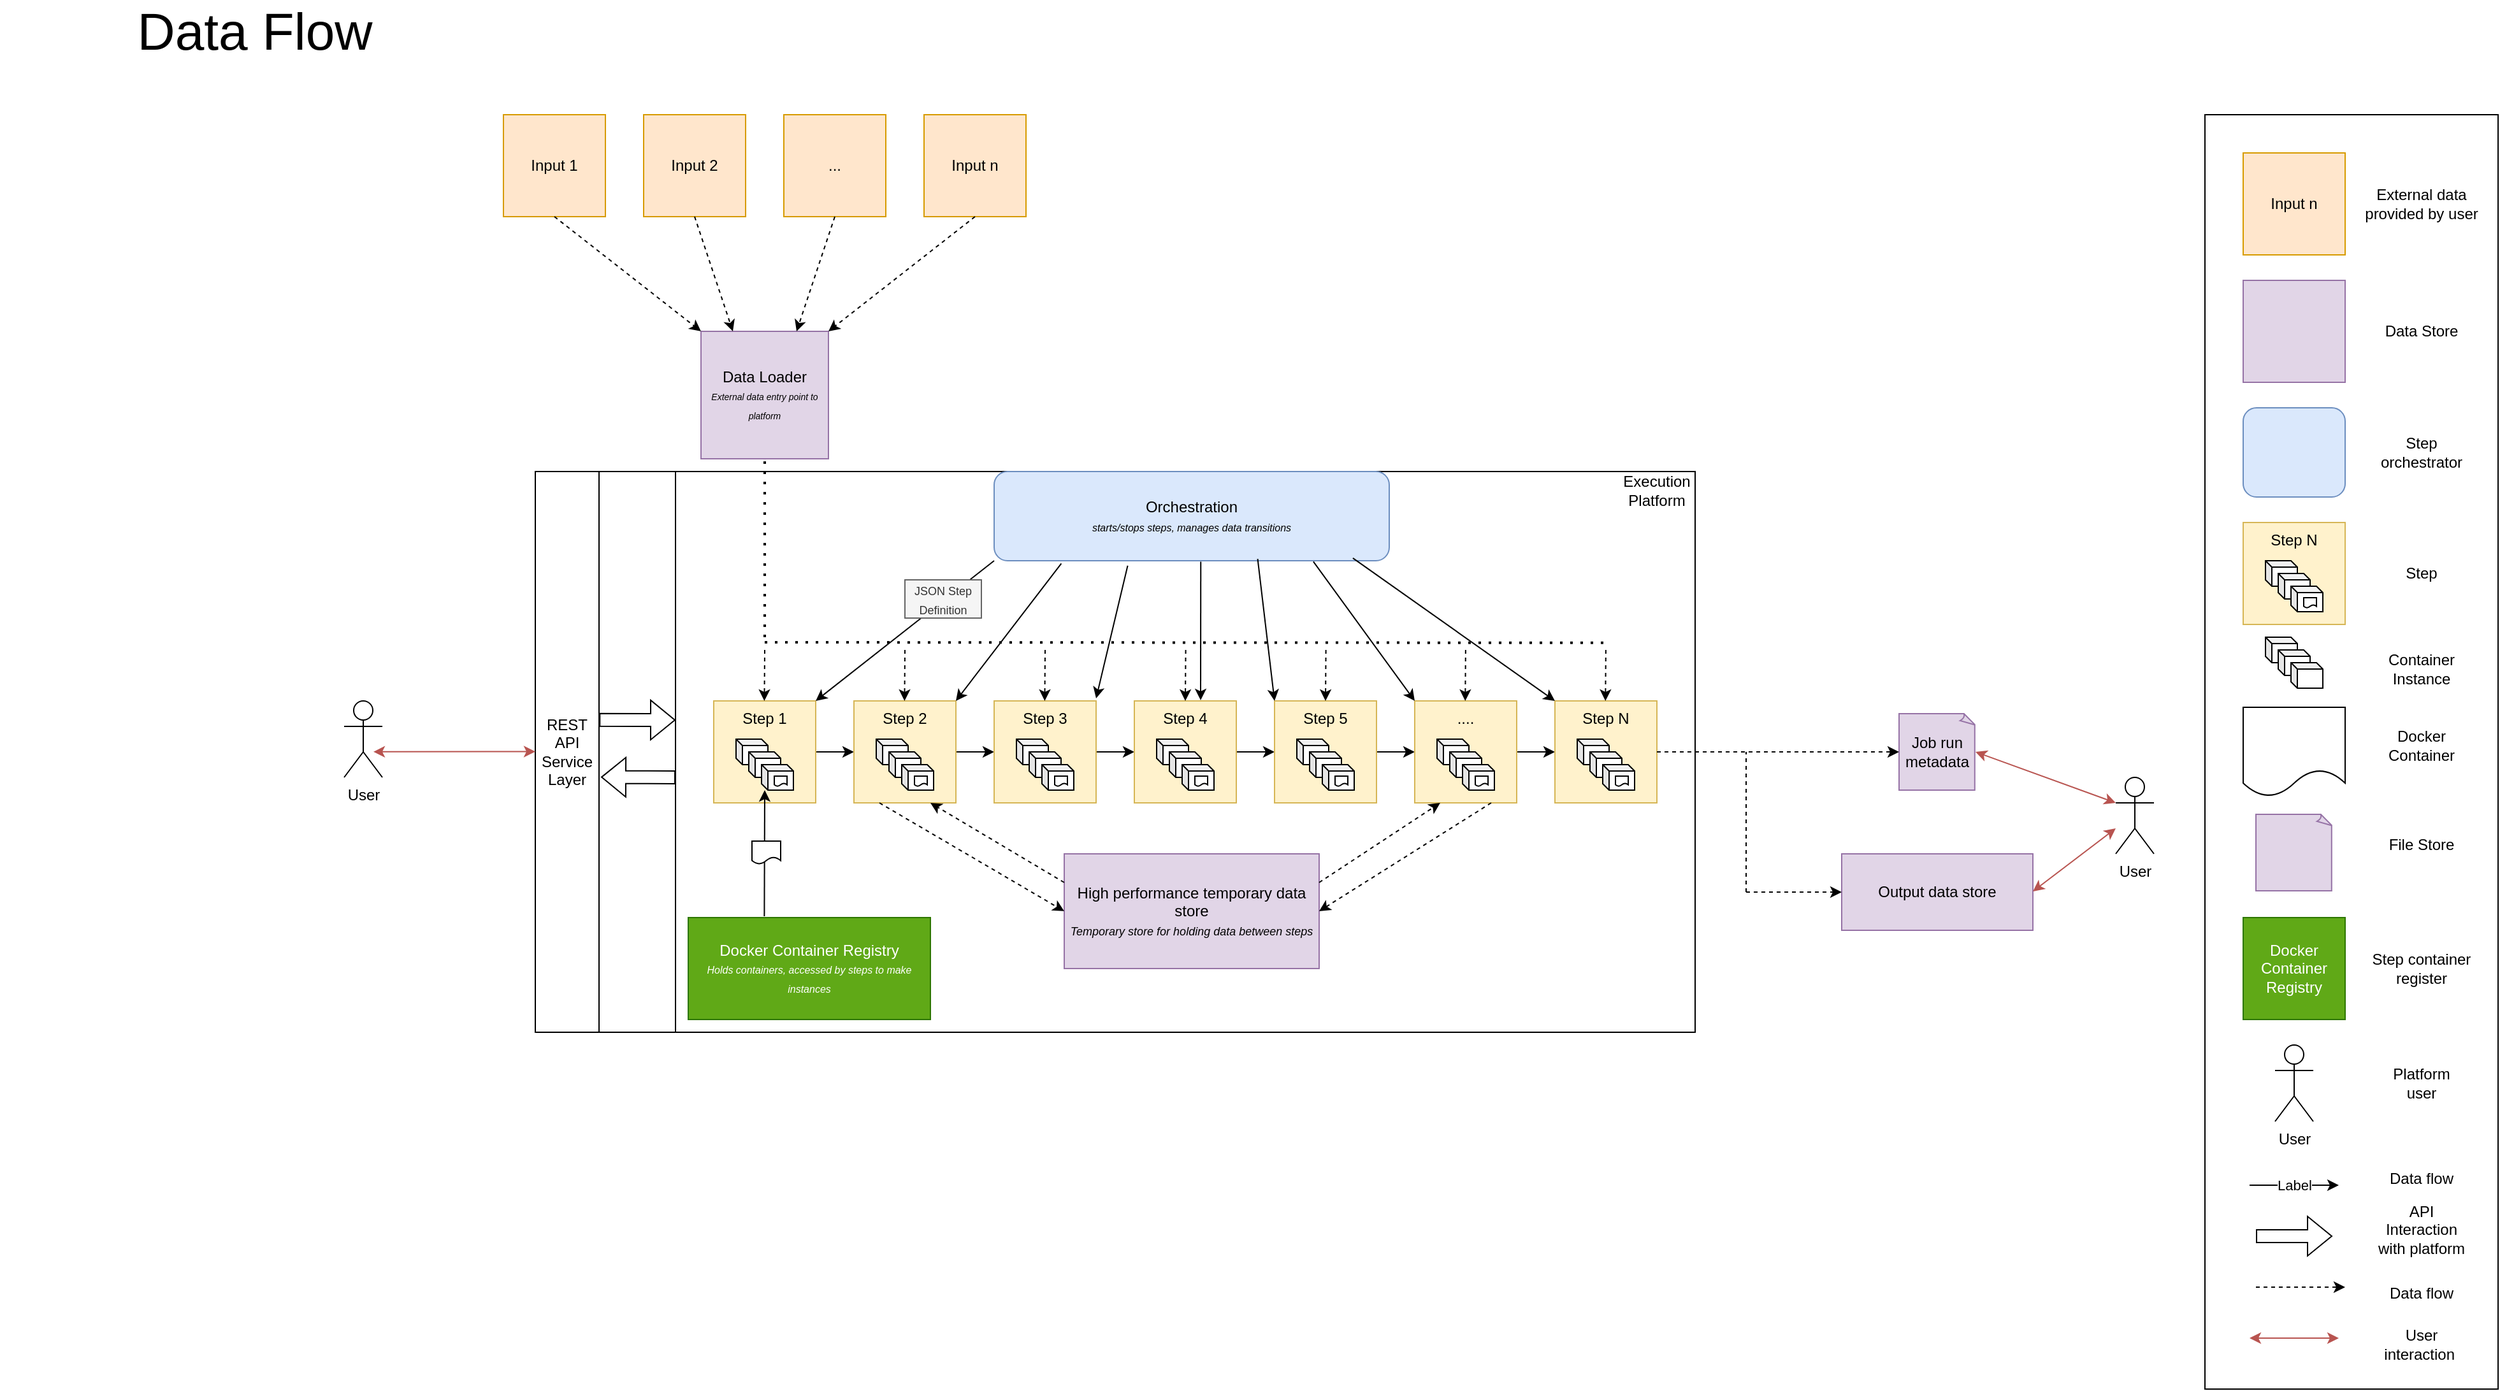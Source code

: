 <mxfile version="22.1.5" type="device">
  <diagram id="bZ2RmSLTERzLJGJ27tXK" name="Page-1">
    <mxGraphModel dx="3425" dy="1975" grid="1" gridSize="10" guides="1" tooltips="1" connect="1" arrows="1" fold="1" page="0" pageScale="1" pageWidth="827" pageHeight="1169" math="0" shadow="0">
      <root>
        <mxCell id="0" />
        <mxCell id="1" parent="0" />
        <mxCell id="n_YmGmnaLWWBgMjcNJzN-2" value="" style="rounded=0;whiteSpace=wrap;html=1;movable=0;resizable=0;rotatable=0;deletable=0;editable=0;locked=1;connectable=0;" vertex="1" parent="1">
          <mxGeometry x="-40" width="800" height="440" as="geometry" />
        </mxCell>
        <mxCell id="n_YmGmnaLWWBgMjcNJzN-3" value="High performance temporary data store&lt;br&gt;&lt;i&gt;&lt;font style=&quot;font-size: 9px;&quot;&gt;Temporary store for holding data between steps&lt;/font&gt;&lt;/i&gt;" style="rounded=0;whiteSpace=wrap;html=1;fillColor=#e1d5e7;strokeColor=#9673a6;" vertex="1" parent="1">
          <mxGeometry x="265" y="300" width="200" height="90" as="geometry" />
        </mxCell>
        <mxCell id="n_YmGmnaLWWBgMjcNJzN-11" value="" style="edgeStyle=orthogonalEdgeStyle;rounded=0;orthogonalLoop=1;jettySize=auto;html=1;" edge="1" parent="1" source="n_YmGmnaLWWBgMjcNJzN-4" target="n_YmGmnaLWWBgMjcNJzN-5">
          <mxGeometry relative="1" as="geometry" />
        </mxCell>
        <mxCell id="n_YmGmnaLWWBgMjcNJzN-4" value="Step 1" style="whiteSpace=wrap;html=1;aspect=fixed;fillColor=#fff2cc;strokeColor=#d6b656;verticalAlign=top;" vertex="1" parent="1">
          <mxGeometry x="-10" y="180" width="80" height="80" as="geometry" />
        </mxCell>
        <mxCell id="n_YmGmnaLWWBgMjcNJzN-12" value="" style="edgeStyle=orthogonalEdgeStyle;rounded=0;orthogonalLoop=1;jettySize=auto;html=1;" edge="1" parent="1" source="n_YmGmnaLWWBgMjcNJzN-5" target="n_YmGmnaLWWBgMjcNJzN-6">
          <mxGeometry relative="1" as="geometry" />
        </mxCell>
        <mxCell id="n_YmGmnaLWWBgMjcNJzN-5" value="Step 2" style="whiteSpace=wrap;html=1;aspect=fixed;fillColor=#fff2cc;strokeColor=#d6b656;verticalAlign=top;" vertex="1" parent="1">
          <mxGeometry x="100" y="180" width="80" height="80" as="geometry" />
        </mxCell>
        <mxCell id="n_YmGmnaLWWBgMjcNJzN-14" value="" style="edgeStyle=orthogonalEdgeStyle;rounded=0;orthogonalLoop=1;jettySize=auto;html=1;" edge="1" parent="1" source="n_YmGmnaLWWBgMjcNJzN-6" target="n_YmGmnaLWWBgMjcNJzN-7">
          <mxGeometry relative="1" as="geometry" />
        </mxCell>
        <mxCell id="n_YmGmnaLWWBgMjcNJzN-6" value="Step 3" style="whiteSpace=wrap;html=1;aspect=fixed;fillColor=#fff2cc;strokeColor=#d6b656;verticalAlign=top;" vertex="1" parent="1">
          <mxGeometry x="210" y="180" width="80" height="80" as="geometry" />
        </mxCell>
        <mxCell id="n_YmGmnaLWWBgMjcNJzN-15" value="" style="edgeStyle=orthogonalEdgeStyle;rounded=0;orthogonalLoop=1;jettySize=auto;html=1;" edge="1" parent="1" source="n_YmGmnaLWWBgMjcNJzN-7" target="n_YmGmnaLWWBgMjcNJzN-8">
          <mxGeometry relative="1" as="geometry" />
        </mxCell>
        <mxCell id="n_YmGmnaLWWBgMjcNJzN-7" value="Step 4" style="whiteSpace=wrap;html=1;aspect=fixed;fillColor=#fff2cc;strokeColor=#d6b656;verticalAlign=top;" vertex="1" parent="1">
          <mxGeometry x="320" y="180" width="80" height="80" as="geometry" />
        </mxCell>
        <mxCell id="n_YmGmnaLWWBgMjcNJzN-16" value="" style="edgeStyle=orthogonalEdgeStyle;rounded=0;orthogonalLoop=1;jettySize=auto;html=1;" edge="1" parent="1" source="n_YmGmnaLWWBgMjcNJzN-8" target="n_YmGmnaLWWBgMjcNJzN-9">
          <mxGeometry relative="1" as="geometry" />
        </mxCell>
        <mxCell id="n_YmGmnaLWWBgMjcNJzN-8" value="Step 5" style="whiteSpace=wrap;html=1;aspect=fixed;fillColor=#fff2cc;strokeColor=#d6b656;verticalAlign=top;" vertex="1" parent="1">
          <mxGeometry x="430" y="180" width="80" height="80" as="geometry" />
        </mxCell>
        <mxCell id="n_YmGmnaLWWBgMjcNJzN-17" value="" style="edgeStyle=orthogonalEdgeStyle;rounded=0;orthogonalLoop=1;jettySize=auto;html=1;" edge="1" parent="1" source="n_YmGmnaLWWBgMjcNJzN-9" target="n_YmGmnaLWWBgMjcNJzN-10">
          <mxGeometry relative="1" as="geometry" />
        </mxCell>
        <mxCell id="n_YmGmnaLWWBgMjcNJzN-9" value="...." style="whiteSpace=wrap;html=1;aspect=fixed;fillColor=#fff2cc;strokeColor=#d6b656;verticalAlign=top;" vertex="1" parent="1">
          <mxGeometry x="540" y="180" width="80" height="80" as="geometry" />
        </mxCell>
        <mxCell id="n_YmGmnaLWWBgMjcNJzN-10" value="Step N" style="whiteSpace=wrap;html=1;aspect=fixed;fillColor=#fff2cc;strokeColor=#d6b656;verticalAlign=top;" vertex="1" parent="1">
          <mxGeometry x="650" y="180" width="80" height="80" as="geometry" />
        </mxCell>
        <mxCell id="n_YmGmnaLWWBgMjcNJzN-18" value="Orchestration&lt;br&gt;&lt;i&gt;&lt;font style=&quot;font-size: 8px;&quot;&gt;starts/stops steps, manages data transitions&lt;/font&gt;&lt;/i&gt;" style="rounded=1;whiteSpace=wrap;html=1;fillColor=#dae8fc;strokeColor=#6c8ebf;" vertex="1" parent="1">
          <mxGeometry x="210" width="310" height="70" as="geometry" />
        </mxCell>
        <mxCell id="n_YmGmnaLWWBgMjcNJzN-19" value="" style="endArrow=classic;html=1;rounded=0;exitX=0.25;exitY=1;exitDx=0;exitDy=0;dashed=1;entryX=0;entryY=0.5;entryDx=0;entryDy=0;" edge="1" parent="1" source="n_YmGmnaLWWBgMjcNJzN-5" target="n_YmGmnaLWWBgMjcNJzN-3">
          <mxGeometry width="50" height="50" relative="1" as="geometry">
            <mxPoint x="120" y="560" as="sourcePoint" />
            <mxPoint x="260" y="360" as="targetPoint" />
          </mxGeometry>
        </mxCell>
        <mxCell id="n_YmGmnaLWWBgMjcNJzN-20" value="" style="endArrow=classic;html=1;rounded=0;entryX=0.75;entryY=1;entryDx=0;entryDy=0;dashed=1;exitX=0;exitY=0.25;exitDx=0;exitDy=0;" edge="1" parent="1" source="n_YmGmnaLWWBgMjcNJzN-3" target="n_YmGmnaLWWBgMjcNJzN-5">
          <mxGeometry width="50" height="50" relative="1" as="geometry">
            <mxPoint x="260" y="340" as="sourcePoint" />
            <mxPoint x="268" y="572" as="targetPoint" />
          </mxGeometry>
        </mxCell>
        <mxCell id="n_YmGmnaLWWBgMjcNJzN-21" value="Data Loader&lt;br&gt;&lt;i&gt;&lt;font style=&quot;font-size: 7px;&quot;&gt;External data entry point to platform&lt;/font&gt;&lt;/i&gt;" style="whiteSpace=wrap;html=1;aspect=fixed;fillColor=#e1d5e7;strokeColor=#9673a6;" vertex="1" parent="1">
          <mxGeometry x="-20" y="-110" width="100" height="100" as="geometry" />
        </mxCell>
        <mxCell id="n_YmGmnaLWWBgMjcNJzN-24" value="Input 1" style="whiteSpace=wrap;html=1;aspect=fixed;fillColor=#ffe6cc;strokeColor=#d79b00;" vertex="1" parent="1">
          <mxGeometry x="-175" y="-280" width="80" height="80" as="geometry" />
        </mxCell>
        <mxCell id="n_YmGmnaLWWBgMjcNJzN-25" value="Input 2" style="whiteSpace=wrap;html=1;aspect=fixed;fillColor=#ffe6cc;strokeColor=#d79b00;" vertex="1" parent="1">
          <mxGeometry x="-65" y="-280" width="80" height="80" as="geometry" />
        </mxCell>
        <mxCell id="n_YmGmnaLWWBgMjcNJzN-26" value="..." style="whiteSpace=wrap;html=1;aspect=fixed;fillColor=#ffe6cc;strokeColor=#d79b00;" vertex="1" parent="1">
          <mxGeometry x="45" y="-280" width="80" height="80" as="geometry" />
        </mxCell>
        <mxCell id="n_YmGmnaLWWBgMjcNJzN-27" value="Input n" style="whiteSpace=wrap;html=1;aspect=fixed;fillColor=#ffe6cc;strokeColor=#d79b00;" vertex="1" parent="1">
          <mxGeometry x="155" y="-280" width="80" height="80" as="geometry" />
        </mxCell>
        <mxCell id="n_YmGmnaLWWBgMjcNJzN-28" value="" style="endArrow=classic;html=1;rounded=0;exitX=0.5;exitY=1;exitDx=0;exitDy=0;entryX=0;entryY=0;entryDx=0;entryDy=0;dashed=1;" edge="1" parent="1" source="n_YmGmnaLWWBgMjcNJzN-24" target="n_YmGmnaLWWBgMjcNJzN-21">
          <mxGeometry width="50" height="50" relative="1" as="geometry">
            <mxPoint x="-10" y="110" as="sourcePoint" />
            <mxPoint x="40" y="60" as="targetPoint" />
          </mxGeometry>
        </mxCell>
        <mxCell id="n_YmGmnaLWWBgMjcNJzN-29" value="" style="endArrow=classic;html=1;rounded=0;exitX=0.5;exitY=1;exitDx=0;exitDy=0;entryX=0.25;entryY=0;entryDx=0;entryDy=0;dashed=1;" edge="1" parent="1" source="n_YmGmnaLWWBgMjcNJzN-25" target="n_YmGmnaLWWBgMjcNJzN-21">
          <mxGeometry width="50" height="50" relative="1" as="geometry">
            <mxPoint x="-20" y="-20" as="sourcePoint" />
            <mxPoint x="-30" y="-80" as="targetPoint" />
          </mxGeometry>
        </mxCell>
        <mxCell id="n_YmGmnaLWWBgMjcNJzN-30" value="" style="endArrow=classic;html=1;rounded=0;exitX=0.5;exitY=1;exitDx=0;exitDy=0;dashed=1;entryX=0.75;entryY=0;entryDx=0;entryDy=0;" edge="1" parent="1" source="n_YmGmnaLWWBgMjcNJzN-26" target="n_YmGmnaLWWBgMjcNJzN-21">
          <mxGeometry width="50" height="50" relative="1" as="geometry">
            <mxPoint x="-70" y="35" as="sourcePoint" />
            <mxPoint x="90" y="-120" as="targetPoint" />
          </mxGeometry>
        </mxCell>
        <mxCell id="n_YmGmnaLWWBgMjcNJzN-31" value="" style="endArrow=classic;html=1;rounded=0;exitX=0.5;exitY=1;exitDx=0;exitDy=0;dashed=1;entryX=1;entryY=0;entryDx=0;entryDy=0;" edge="1" parent="1" source="n_YmGmnaLWWBgMjcNJzN-27" target="n_YmGmnaLWWBgMjcNJzN-21">
          <mxGeometry width="50" height="50" relative="1" as="geometry">
            <mxPoint x="-70" y="80" as="sourcePoint" />
            <mxPoint x="140" y="-100" as="targetPoint" />
          </mxGeometry>
        </mxCell>
        <mxCell id="n_YmGmnaLWWBgMjcNJzN-33" value="" style="endArrow=none;dashed=1;html=1;dashPattern=1 3;strokeWidth=2;rounded=0;entryX=0.913;entryY=0.375;entryDx=0;entryDy=0;entryPerimeter=0;" edge="1" parent="1">
          <mxGeometry width="50" height="50" relative="1" as="geometry">
            <mxPoint x="30" y="134" as="sourcePoint" />
            <mxPoint x="690.4" y="134.41" as="targetPoint" />
          </mxGeometry>
        </mxCell>
        <mxCell id="n_YmGmnaLWWBgMjcNJzN-34" value="" style="endArrow=classic;html=1;rounded=0;dashed=1;" edge="1" parent="1">
          <mxGeometry width="50" height="50" relative="1" as="geometry">
            <mxPoint x="30" y="140" as="sourcePoint" />
            <mxPoint x="29.7" y="180" as="targetPoint" />
          </mxGeometry>
        </mxCell>
        <mxCell id="n_YmGmnaLWWBgMjcNJzN-38" value="" style="endArrow=classic;html=1;rounded=0;dashed=1;" edge="1" parent="1">
          <mxGeometry width="50" height="50" relative="1" as="geometry">
            <mxPoint x="140" y="140" as="sourcePoint" />
            <mxPoint x="139.7" y="180" as="targetPoint" />
          </mxGeometry>
        </mxCell>
        <mxCell id="n_YmGmnaLWWBgMjcNJzN-39" value="" style="endArrow=classic;html=1;rounded=0;dashed=1;" edge="1" parent="1">
          <mxGeometry width="50" height="50" relative="1" as="geometry">
            <mxPoint x="250" y="140" as="sourcePoint" />
            <mxPoint x="249.7" y="180" as="targetPoint" />
          </mxGeometry>
        </mxCell>
        <mxCell id="n_YmGmnaLWWBgMjcNJzN-46" value="" style="endArrow=classic;html=1;rounded=0;dashed=1;" edge="1" parent="1">
          <mxGeometry width="50" height="50" relative="1" as="geometry">
            <mxPoint x="360.3" y="140" as="sourcePoint" />
            <mxPoint x="360" y="180" as="targetPoint" />
          </mxGeometry>
        </mxCell>
        <mxCell id="n_YmGmnaLWWBgMjcNJzN-47" value="" style="endArrow=classic;html=1;rounded=0;dashed=1;" edge="1" parent="1">
          <mxGeometry width="50" height="50" relative="1" as="geometry">
            <mxPoint x="470.3" y="140" as="sourcePoint" />
            <mxPoint x="470" y="180" as="targetPoint" />
          </mxGeometry>
        </mxCell>
        <mxCell id="n_YmGmnaLWWBgMjcNJzN-48" value="" style="endArrow=classic;html=1;rounded=0;dashed=1;" edge="1" parent="1">
          <mxGeometry width="50" height="50" relative="1" as="geometry">
            <mxPoint x="689.93" y="140" as="sourcePoint" />
            <mxPoint x="689.63" y="180" as="targetPoint" />
          </mxGeometry>
        </mxCell>
        <mxCell id="n_YmGmnaLWWBgMjcNJzN-49" value="" style="endArrow=classic;html=1;rounded=0;dashed=1;" edge="1" parent="1">
          <mxGeometry width="50" height="50" relative="1" as="geometry">
            <mxPoint x="579.93" y="140" as="sourcePoint" />
            <mxPoint x="579.63" y="180" as="targetPoint" />
          </mxGeometry>
        </mxCell>
        <mxCell id="n_YmGmnaLWWBgMjcNJzN-54" value="Job run metadata" style="whiteSpace=wrap;html=1;shape=mxgraph.basic.document;fillColor=#e1d5e7;strokeColor=#9673a6;" vertex="1" parent="1">
          <mxGeometry x="920" y="190" width="60" height="60" as="geometry" />
        </mxCell>
        <mxCell id="n_YmGmnaLWWBgMjcNJzN-55" value="Output data store" style="rounded=0;whiteSpace=wrap;html=1;fillColor=#e1d5e7;strokeColor=#9673a6;" vertex="1" parent="1">
          <mxGeometry x="875" y="300" width="150" height="60" as="geometry" />
        </mxCell>
        <mxCell id="n_YmGmnaLWWBgMjcNJzN-57" value="" style="endArrow=classic;html=1;rounded=0;exitX=1;exitY=0.5;exitDx=0;exitDy=0;entryX=0;entryY=0.5;entryDx=0;entryDy=0;entryPerimeter=0;dashed=1;" edge="1" parent="1" source="n_YmGmnaLWWBgMjcNJzN-10" target="n_YmGmnaLWWBgMjcNJzN-54">
          <mxGeometry width="50" height="50" relative="1" as="geometry">
            <mxPoint x="820" y="170" as="sourcePoint" />
            <mxPoint x="830" y="220" as="targetPoint" />
          </mxGeometry>
        </mxCell>
        <mxCell id="n_YmGmnaLWWBgMjcNJzN-59" value="" style="endArrow=classic;html=1;rounded=0;entryX=0;entryY=0.5;entryDx=0;entryDy=0;dashed=1;" edge="1" parent="1" target="n_YmGmnaLWWBgMjcNJzN-55">
          <mxGeometry width="50" height="50" relative="1" as="geometry">
            <mxPoint x="800" y="330" as="sourcePoint" />
            <mxPoint x="850" y="290" as="targetPoint" />
          </mxGeometry>
        </mxCell>
        <mxCell id="n_YmGmnaLWWBgMjcNJzN-60" value="" style="endArrow=none;html=1;rounded=0;dashed=1;" edge="1" parent="1">
          <mxGeometry width="50" height="50" relative="1" as="geometry">
            <mxPoint x="800" y="330" as="sourcePoint" />
            <mxPoint x="800" y="220" as="targetPoint" />
          </mxGeometry>
        </mxCell>
        <mxCell id="n_YmGmnaLWWBgMjcNJzN-61" value="" style="endArrow=classic;html=1;rounded=0;exitX=0;exitY=1;exitDx=0;exitDy=0;entryX=1;entryY=0;entryDx=0;entryDy=0;" edge="1" parent="1" source="n_YmGmnaLWWBgMjcNJzN-18" target="n_YmGmnaLWWBgMjcNJzN-4">
          <mxGeometry width="50" height="50" relative="1" as="geometry">
            <mxPoint x="290" y="580" as="sourcePoint" />
            <mxPoint x="340" y="530" as="targetPoint" />
          </mxGeometry>
        </mxCell>
        <mxCell id="n_YmGmnaLWWBgMjcNJzN-62" value="" style="endArrow=classic;html=1;rounded=0;exitX=0.17;exitY=1.031;exitDx=0;exitDy=0;entryX=1;entryY=0;entryDx=0;entryDy=0;exitPerimeter=0;" edge="1" parent="1" source="n_YmGmnaLWWBgMjcNJzN-18">
          <mxGeometry width="50" height="50" relative="1" as="geometry">
            <mxPoint x="320" y="70" as="sourcePoint" />
            <mxPoint x="180" y="180" as="targetPoint" />
          </mxGeometry>
        </mxCell>
        <mxCell id="n_YmGmnaLWWBgMjcNJzN-63" value="" style="endArrow=classic;html=1;rounded=0;exitX=0.338;exitY=1.055;exitDx=0;exitDy=0;entryX=1;entryY=0;entryDx=0;entryDy=0;exitPerimeter=0;" edge="1" parent="1" source="n_YmGmnaLWWBgMjcNJzN-18">
          <mxGeometry width="50" height="50" relative="1" as="geometry">
            <mxPoint x="373" y="70" as="sourcePoint" />
            <mxPoint x="290" y="178" as="targetPoint" />
          </mxGeometry>
        </mxCell>
        <mxCell id="n_YmGmnaLWWBgMjcNJzN-64" value="" style="endArrow=classic;html=1;rounded=0;exitX=0.523;exitY=1.01;exitDx=0;exitDy=0;exitPerimeter=0;entryX=0.65;entryY=-0.007;entryDx=0;entryDy=0;entryPerimeter=0;" edge="1" parent="1" source="n_YmGmnaLWWBgMjcNJzN-18" target="n_YmGmnaLWWBgMjcNJzN-7">
          <mxGeometry width="50" height="50" relative="1" as="geometry">
            <mxPoint x="425" y="76" as="sourcePoint" />
            <mxPoint x="400" y="180" as="targetPoint" />
          </mxGeometry>
        </mxCell>
        <mxCell id="n_YmGmnaLWWBgMjcNJzN-65" value="" style="endArrow=classic;html=1;rounded=0;exitX=0.667;exitY=0.979;exitDx=0;exitDy=0;entryX=0;entryY=0;entryDx=0;entryDy=0;exitPerimeter=0;" edge="1" parent="1" source="n_YmGmnaLWWBgMjcNJzN-18" target="n_YmGmnaLWWBgMjcNJzN-8">
          <mxGeometry width="50" height="50" relative="1" as="geometry">
            <mxPoint x="497" y="70" as="sourcePoint" />
            <mxPoint x="510" y="180" as="targetPoint" />
          </mxGeometry>
        </mxCell>
        <mxCell id="n_YmGmnaLWWBgMjcNJzN-66" value="" style="endArrow=classic;html=1;rounded=0;exitX=0.908;exitY=0.971;exitDx=0;exitDy=0;entryX=0;entryY=0;entryDx=0;entryDy=0;exitPerimeter=0;" edge="1" parent="1" source="n_YmGmnaLWWBgMjcNJzN-18" target="n_YmGmnaLWWBgMjcNJzN-10">
          <mxGeometry width="50" height="50" relative="1" as="geometry">
            <mxPoint x="612.64" y="69.65" as="sourcePoint" />
            <mxPoint x="730" y="180" as="targetPoint" />
          </mxGeometry>
        </mxCell>
        <mxCell id="n_YmGmnaLWWBgMjcNJzN-67" value="" style="endArrow=classic;html=1;rounded=0;exitX=0.808;exitY=1.01;exitDx=0;exitDy=0;exitPerimeter=0;entryX=0;entryY=0;entryDx=0;entryDy=0;" edge="1" parent="1" source="n_YmGmnaLWWBgMjcNJzN-18" target="n_YmGmnaLWWBgMjcNJzN-9">
          <mxGeometry width="50" height="50" relative="1" as="geometry">
            <mxPoint x="534" y="69" as="sourcePoint" />
            <mxPoint x="620" y="180" as="targetPoint" />
          </mxGeometry>
        </mxCell>
        <mxCell id="n_YmGmnaLWWBgMjcNJzN-68" value="&lt;font style=&quot;font-size: 9px;&quot;&gt;JSON Step Definition&lt;/font&gt;" style="text;html=1;align=center;verticalAlign=middle;whiteSpace=wrap;rounded=0;fillColor=#f5f5f5;fontColor=#333333;strokeColor=#666666;" vertex="1" parent="1">
          <mxGeometry x="140" y="85" width="60" height="30" as="geometry" />
        </mxCell>
        <mxCell id="n_YmGmnaLWWBgMjcNJzN-71" value="REST&lt;br&gt;API Service Layer" style="rounded=0;whiteSpace=wrap;html=1;" vertex="1" parent="1">
          <mxGeometry x="-150" width="50" height="440" as="geometry" />
        </mxCell>
        <mxCell id="n_YmGmnaLWWBgMjcNJzN-77" value="" style="endArrow=none;dashed=1;html=1;dashPattern=1 3;strokeWidth=2;rounded=0;" edge="1" parent="1">
          <mxGeometry width="50" height="50" relative="1" as="geometry">
            <mxPoint x="30" y="130" as="sourcePoint" />
            <mxPoint x="30" y="-10" as="targetPoint" />
          </mxGeometry>
        </mxCell>
        <mxCell id="n_YmGmnaLWWBgMjcNJzN-78" value="" style="endArrow=none;html=1;rounded=0;entryX=1;entryY=0;entryDx=0;entryDy=0;" edge="1" parent="1" target="n_YmGmnaLWWBgMjcNJzN-71">
          <mxGeometry width="50" height="50" relative="1" as="geometry">
            <mxPoint x="-30" as="sourcePoint" />
            <mxPoint x="-320" y="160" as="targetPoint" />
          </mxGeometry>
        </mxCell>
        <mxCell id="n_YmGmnaLWWBgMjcNJzN-79" value="" style="endArrow=none;html=1;rounded=0;entryX=1;entryY=0;entryDx=0;entryDy=0;" edge="1" parent="1">
          <mxGeometry width="50" height="50" relative="1" as="geometry">
            <mxPoint x="-40" y="440" as="sourcePoint" />
            <mxPoint x="-110" y="440" as="targetPoint" />
          </mxGeometry>
        </mxCell>
        <mxCell id="n_YmGmnaLWWBgMjcNJzN-80" value="" style="shape=flexArrow;endArrow=classic;html=1;rounded=0;exitX=1.003;exitY=0.443;exitDx=0;exitDy=0;exitPerimeter=0;" edge="1" parent="1" source="n_YmGmnaLWWBgMjcNJzN-71">
          <mxGeometry width="50" height="50" relative="1" as="geometry">
            <mxPoint x="-60" y="540" as="sourcePoint" />
            <mxPoint x="-40" y="195" as="targetPoint" />
          </mxGeometry>
        </mxCell>
        <mxCell id="n_YmGmnaLWWBgMjcNJzN-81" value="" style="shape=flexArrow;endArrow=classic;html=1;rounded=0;entryX=1.03;entryY=0.545;entryDx=0;entryDy=0;entryPerimeter=0;" edge="1" parent="1" target="n_YmGmnaLWWBgMjcNJzN-71">
          <mxGeometry width="50" height="50" relative="1" as="geometry">
            <mxPoint x="-40" y="240" as="sourcePoint" />
            <mxPoint x="5" y="520" as="targetPoint" />
          </mxGeometry>
        </mxCell>
        <mxCell id="n_YmGmnaLWWBgMjcNJzN-85" value="User" style="shape=umlActor;verticalLabelPosition=bottom;verticalAlign=top;html=1;outlineConnect=0;" vertex="1" parent="1">
          <mxGeometry x="-300" y="180" width="30" height="60" as="geometry" />
        </mxCell>
        <mxCell id="n_YmGmnaLWWBgMjcNJzN-87" value="" style="endArrow=classic;startArrow=classic;html=1;rounded=0;exitX=-0.06;exitY=0.727;exitDx=0;exitDy=0;exitPerimeter=0;fillColor=#f8cecc;strokeColor=#b85450;" edge="1" parent="1">
          <mxGeometry width="50" height="50" relative="1" as="geometry">
            <mxPoint x="-150" y="219.77" as="sourcePoint" />
            <mxPoint x="-277" y="219.89" as="targetPoint" />
          </mxGeometry>
        </mxCell>
        <mxCell id="n_YmGmnaLWWBgMjcNJzN-90" value="&lt;font style=&quot;font-size: 41px;&quot;&gt;Data Flow&lt;/font&gt;" style="text;html=1;strokeColor=none;fillColor=none;align=center;verticalAlign=middle;whiteSpace=wrap;rounded=0;" vertex="1" parent="1">
          <mxGeometry x="-570" y="-360" width="400" height="30" as="geometry" />
        </mxCell>
        <mxCell id="n_YmGmnaLWWBgMjcNJzN-100" value="Docker Container Registry&lt;br style=&quot;font-size: 11px;&quot;&gt;&lt;font style=&quot;font-size: 8px;&quot;&gt;&lt;i&gt;Holds containers, accessed by steps to make instances&lt;/i&gt;&lt;/font&gt;" style="rounded=0;whiteSpace=wrap;html=1;fillColor=#60a917;fontColor=#ffffff;strokeColor=#2D7600;" vertex="1" parent="1">
          <mxGeometry x="-30" y="350" width="190" height="80" as="geometry" />
        </mxCell>
        <mxCell id="n_YmGmnaLWWBgMjcNJzN-114" value="" style="group" vertex="1" connectable="0" parent="1">
          <mxGeometry x="7.5" y="210" width="45" height="40" as="geometry" />
        </mxCell>
        <mxCell id="n_YmGmnaLWWBgMjcNJzN-115" value="" style="shape=cube;whiteSpace=wrap;html=1;boundedLbl=1;backgroundOutline=1;darkOpacity=0.05;darkOpacity2=0.1;size=5;" vertex="1" parent="n_YmGmnaLWWBgMjcNJzN-114">
          <mxGeometry width="25" height="20" as="geometry" />
        </mxCell>
        <mxCell id="n_YmGmnaLWWBgMjcNJzN-116" value="" style="shape=cube;whiteSpace=wrap;html=1;boundedLbl=1;backgroundOutline=1;darkOpacity=0.05;darkOpacity2=0.1;size=5;" vertex="1" parent="n_YmGmnaLWWBgMjcNJzN-114">
          <mxGeometry x="10" y="10" width="25" height="20" as="geometry" />
        </mxCell>
        <mxCell id="n_YmGmnaLWWBgMjcNJzN-117" value="" style="shape=cube;whiteSpace=wrap;html=1;boundedLbl=1;backgroundOutline=1;darkOpacity=0.05;darkOpacity2=0.1;size=5;" vertex="1" parent="n_YmGmnaLWWBgMjcNJzN-114">
          <mxGeometry x="20" y="20" width="25" height="20" as="geometry" />
        </mxCell>
        <mxCell id="n_YmGmnaLWWBgMjcNJzN-118" value="" style="shape=document;whiteSpace=wrap;html=1;boundedLbl=1;" vertex="1" parent="n_YmGmnaLWWBgMjcNJzN-114">
          <mxGeometry x="30" y="29" width="10" height="8" as="geometry" />
        </mxCell>
        <mxCell id="n_YmGmnaLWWBgMjcNJzN-144" value="" style="group" vertex="1" connectable="0" parent="1">
          <mxGeometry x="117.5" y="210" width="45" height="40" as="geometry" />
        </mxCell>
        <mxCell id="n_YmGmnaLWWBgMjcNJzN-145" value="" style="shape=cube;whiteSpace=wrap;html=1;boundedLbl=1;backgroundOutline=1;darkOpacity=0.05;darkOpacity2=0.1;size=5;" vertex="1" parent="n_YmGmnaLWWBgMjcNJzN-144">
          <mxGeometry width="25" height="20" as="geometry" />
        </mxCell>
        <mxCell id="n_YmGmnaLWWBgMjcNJzN-146" value="" style="shape=cube;whiteSpace=wrap;html=1;boundedLbl=1;backgroundOutline=1;darkOpacity=0.05;darkOpacity2=0.1;size=5;" vertex="1" parent="n_YmGmnaLWWBgMjcNJzN-144">
          <mxGeometry x="10" y="10" width="25" height="20" as="geometry" />
        </mxCell>
        <mxCell id="n_YmGmnaLWWBgMjcNJzN-147" value="" style="shape=cube;whiteSpace=wrap;html=1;boundedLbl=1;backgroundOutline=1;darkOpacity=0.05;darkOpacity2=0.1;size=5;" vertex="1" parent="n_YmGmnaLWWBgMjcNJzN-144">
          <mxGeometry x="20" y="20" width="25" height="20" as="geometry" />
        </mxCell>
        <mxCell id="n_YmGmnaLWWBgMjcNJzN-148" value="" style="shape=document;whiteSpace=wrap;html=1;boundedLbl=1;" vertex="1" parent="n_YmGmnaLWWBgMjcNJzN-144">
          <mxGeometry x="30" y="29" width="10" height="8" as="geometry" />
        </mxCell>
        <mxCell id="n_YmGmnaLWWBgMjcNJzN-159" value="" style="group" vertex="1" connectable="0" parent="1">
          <mxGeometry x="227.5" y="210" width="45" height="40" as="geometry" />
        </mxCell>
        <mxCell id="n_YmGmnaLWWBgMjcNJzN-160" value="" style="shape=cube;whiteSpace=wrap;html=1;boundedLbl=1;backgroundOutline=1;darkOpacity=0.05;darkOpacity2=0.1;size=5;" vertex="1" parent="n_YmGmnaLWWBgMjcNJzN-159">
          <mxGeometry width="25" height="20" as="geometry" />
        </mxCell>
        <mxCell id="n_YmGmnaLWWBgMjcNJzN-161" value="" style="shape=cube;whiteSpace=wrap;html=1;boundedLbl=1;backgroundOutline=1;darkOpacity=0.05;darkOpacity2=0.1;size=5;" vertex="1" parent="n_YmGmnaLWWBgMjcNJzN-159">
          <mxGeometry x="10" y="10" width="25" height="20" as="geometry" />
        </mxCell>
        <mxCell id="n_YmGmnaLWWBgMjcNJzN-162" value="" style="shape=cube;whiteSpace=wrap;html=1;boundedLbl=1;backgroundOutline=1;darkOpacity=0.05;darkOpacity2=0.1;size=5;" vertex="1" parent="n_YmGmnaLWWBgMjcNJzN-159">
          <mxGeometry x="20" y="20" width="25" height="20" as="geometry" />
        </mxCell>
        <mxCell id="n_YmGmnaLWWBgMjcNJzN-163" value="" style="shape=document;whiteSpace=wrap;html=1;boundedLbl=1;" vertex="1" parent="n_YmGmnaLWWBgMjcNJzN-159">
          <mxGeometry x="30" y="29" width="10" height="8" as="geometry" />
        </mxCell>
        <mxCell id="n_YmGmnaLWWBgMjcNJzN-164" value="" style="group" vertex="1" connectable="0" parent="1">
          <mxGeometry x="337.5" y="210" width="45" height="40" as="geometry" />
        </mxCell>
        <mxCell id="n_YmGmnaLWWBgMjcNJzN-165" value="" style="shape=cube;whiteSpace=wrap;html=1;boundedLbl=1;backgroundOutline=1;darkOpacity=0.05;darkOpacity2=0.1;size=5;" vertex="1" parent="n_YmGmnaLWWBgMjcNJzN-164">
          <mxGeometry width="25" height="20" as="geometry" />
        </mxCell>
        <mxCell id="n_YmGmnaLWWBgMjcNJzN-166" value="" style="shape=cube;whiteSpace=wrap;html=1;boundedLbl=1;backgroundOutline=1;darkOpacity=0.05;darkOpacity2=0.1;size=5;" vertex="1" parent="n_YmGmnaLWWBgMjcNJzN-164">
          <mxGeometry x="10" y="10" width="25" height="20" as="geometry" />
        </mxCell>
        <mxCell id="n_YmGmnaLWWBgMjcNJzN-167" value="" style="shape=cube;whiteSpace=wrap;html=1;boundedLbl=1;backgroundOutline=1;darkOpacity=0.05;darkOpacity2=0.1;size=5;" vertex="1" parent="n_YmGmnaLWWBgMjcNJzN-164">
          <mxGeometry x="20" y="20" width="25" height="20" as="geometry" />
        </mxCell>
        <mxCell id="n_YmGmnaLWWBgMjcNJzN-168" value="" style="shape=document;whiteSpace=wrap;html=1;boundedLbl=1;" vertex="1" parent="n_YmGmnaLWWBgMjcNJzN-164">
          <mxGeometry x="30" y="29" width="10" height="8" as="geometry" />
        </mxCell>
        <mxCell id="n_YmGmnaLWWBgMjcNJzN-169" value="" style="group" vertex="1" connectable="0" parent="1">
          <mxGeometry x="447.5" y="210" width="45" height="40" as="geometry" />
        </mxCell>
        <mxCell id="n_YmGmnaLWWBgMjcNJzN-170" value="" style="shape=cube;whiteSpace=wrap;html=1;boundedLbl=1;backgroundOutline=1;darkOpacity=0.05;darkOpacity2=0.1;size=5;" vertex="1" parent="n_YmGmnaLWWBgMjcNJzN-169">
          <mxGeometry width="25" height="20" as="geometry" />
        </mxCell>
        <mxCell id="n_YmGmnaLWWBgMjcNJzN-171" value="" style="shape=cube;whiteSpace=wrap;html=1;boundedLbl=1;backgroundOutline=1;darkOpacity=0.05;darkOpacity2=0.1;size=5;" vertex="1" parent="n_YmGmnaLWWBgMjcNJzN-169">
          <mxGeometry x="10" y="10" width="25" height="20" as="geometry" />
        </mxCell>
        <mxCell id="n_YmGmnaLWWBgMjcNJzN-172" value="" style="shape=cube;whiteSpace=wrap;html=1;boundedLbl=1;backgroundOutline=1;darkOpacity=0.05;darkOpacity2=0.1;size=5;" vertex="1" parent="n_YmGmnaLWWBgMjcNJzN-169">
          <mxGeometry x="20" y="20" width="25" height="20" as="geometry" />
        </mxCell>
        <mxCell id="n_YmGmnaLWWBgMjcNJzN-173" value="" style="shape=document;whiteSpace=wrap;html=1;boundedLbl=1;" vertex="1" parent="n_YmGmnaLWWBgMjcNJzN-169">
          <mxGeometry x="30" y="29" width="10" height="8" as="geometry" />
        </mxCell>
        <mxCell id="n_YmGmnaLWWBgMjcNJzN-179" value="" style="group" vertex="1" connectable="0" parent="1">
          <mxGeometry x="557.5" y="210" width="45" height="40" as="geometry" />
        </mxCell>
        <mxCell id="n_YmGmnaLWWBgMjcNJzN-180" value="" style="shape=cube;whiteSpace=wrap;html=1;boundedLbl=1;backgroundOutline=1;darkOpacity=0.05;darkOpacity2=0.1;size=5;" vertex="1" parent="n_YmGmnaLWWBgMjcNJzN-179">
          <mxGeometry width="25" height="20" as="geometry" />
        </mxCell>
        <mxCell id="n_YmGmnaLWWBgMjcNJzN-181" value="" style="shape=cube;whiteSpace=wrap;html=1;boundedLbl=1;backgroundOutline=1;darkOpacity=0.05;darkOpacity2=0.1;size=5;" vertex="1" parent="n_YmGmnaLWWBgMjcNJzN-179">
          <mxGeometry x="10" y="10" width="25" height="20" as="geometry" />
        </mxCell>
        <mxCell id="n_YmGmnaLWWBgMjcNJzN-182" value="" style="shape=cube;whiteSpace=wrap;html=1;boundedLbl=1;backgroundOutline=1;darkOpacity=0.05;darkOpacity2=0.1;size=5;" vertex="1" parent="n_YmGmnaLWWBgMjcNJzN-179">
          <mxGeometry x="20" y="20" width="25" height="20" as="geometry" />
        </mxCell>
        <mxCell id="n_YmGmnaLWWBgMjcNJzN-183" value="" style="shape=document;whiteSpace=wrap;html=1;boundedLbl=1;" vertex="1" parent="n_YmGmnaLWWBgMjcNJzN-179">
          <mxGeometry x="30" y="29" width="10" height="8" as="geometry" />
        </mxCell>
        <mxCell id="n_YmGmnaLWWBgMjcNJzN-195" value="" style="group" vertex="1" connectable="0" parent="1">
          <mxGeometry x="667.5" y="210" width="45" height="40" as="geometry" />
        </mxCell>
        <mxCell id="n_YmGmnaLWWBgMjcNJzN-196" value="" style="shape=cube;whiteSpace=wrap;html=1;boundedLbl=1;backgroundOutline=1;darkOpacity=0.05;darkOpacity2=0.1;size=5;" vertex="1" parent="n_YmGmnaLWWBgMjcNJzN-195">
          <mxGeometry width="25" height="20" as="geometry" />
        </mxCell>
        <mxCell id="n_YmGmnaLWWBgMjcNJzN-197" value="" style="shape=cube;whiteSpace=wrap;html=1;boundedLbl=1;backgroundOutline=1;darkOpacity=0.05;darkOpacity2=0.1;size=5;" vertex="1" parent="n_YmGmnaLWWBgMjcNJzN-195">
          <mxGeometry x="10" y="10" width="25" height="20" as="geometry" />
        </mxCell>
        <mxCell id="n_YmGmnaLWWBgMjcNJzN-198" value="" style="shape=cube;whiteSpace=wrap;html=1;boundedLbl=1;backgroundOutline=1;darkOpacity=0.05;darkOpacity2=0.1;size=5;" vertex="1" parent="n_YmGmnaLWWBgMjcNJzN-195">
          <mxGeometry x="20" y="20" width="25" height="20" as="geometry" />
        </mxCell>
        <mxCell id="n_YmGmnaLWWBgMjcNJzN-199" value="" style="shape=document;whiteSpace=wrap;html=1;boundedLbl=1;" vertex="1" parent="n_YmGmnaLWWBgMjcNJzN-195">
          <mxGeometry x="30" y="29" width="10" height="8" as="geometry" />
        </mxCell>
        <mxCell id="n_YmGmnaLWWBgMjcNJzN-200" value="" style="endArrow=classic;html=1;rounded=0;exitX=0.305;exitY=-0.012;exitDx=0;exitDy=0;exitPerimeter=0;" edge="1" parent="1">
          <mxGeometry width="50" height="50" relative="1" as="geometry">
            <mxPoint x="29.7" y="349.04" as="sourcePoint" />
            <mxPoint x="30" y="250" as="targetPoint" />
          </mxGeometry>
        </mxCell>
        <mxCell id="n_YmGmnaLWWBgMjcNJzN-104" value="" style="shape=document;whiteSpace=wrap;html=1;boundedLbl=1;" vertex="1" parent="1">
          <mxGeometry x="20" y="290" width="22.5" height="18" as="geometry" />
        </mxCell>
        <mxCell id="n_YmGmnaLWWBgMjcNJzN-203" value="" style="rounded=0;whiteSpace=wrap;html=1;movable=0;resizable=0;rotatable=0;deletable=0;editable=0;locked=1;connectable=0;" vertex="1" parent="1">
          <mxGeometry x="1160" y="-280" width="230" height="1000" as="geometry" />
        </mxCell>
        <mxCell id="n_YmGmnaLWWBgMjcNJzN-204" value="Input n" style="whiteSpace=wrap;html=1;aspect=fixed;fillColor=#ffe6cc;strokeColor=#d79b00;" vertex="1" parent="1">
          <mxGeometry x="1190" y="-250" width="80" height="80" as="geometry" />
        </mxCell>
        <mxCell id="n_YmGmnaLWWBgMjcNJzN-205" value="" style="whiteSpace=wrap;html=1;aspect=fixed;fillColor=#e1d5e7;strokeColor=#9673a6;" vertex="1" parent="1">
          <mxGeometry x="1190" y="-150" width="80" height="80" as="geometry" />
        </mxCell>
        <mxCell id="n_YmGmnaLWWBgMjcNJzN-207" value="" style="rounded=1;whiteSpace=wrap;html=1;fillColor=#dae8fc;strokeColor=#6c8ebf;" vertex="1" parent="1">
          <mxGeometry x="1190" y="-50" width="80" height="70" as="geometry" />
        </mxCell>
        <mxCell id="n_YmGmnaLWWBgMjcNJzN-208" value="Step N" style="whiteSpace=wrap;html=1;aspect=fixed;fillColor=#fff2cc;strokeColor=#d6b656;verticalAlign=top;" vertex="1" parent="1">
          <mxGeometry x="1190" y="40" width="80" height="80" as="geometry" />
        </mxCell>
        <mxCell id="n_YmGmnaLWWBgMjcNJzN-209" value="" style="group" vertex="1" connectable="0" parent="1">
          <mxGeometry x="1207.5" y="70" width="45" height="40" as="geometry" />
        </mxCell>
        <mxCell id="n_YmGmnaLWWBgMjcNJzN-210" value="" style="shape=cube;whiteSpace=wrap;html=1;boundedLbl=1;backgroundOutline=1;darkOpacity=0.05;darkOpacity2=0.1;size=5;" vertex="1" parent="n_YmGmnaLWWBgMjcNJzN-209">
          <mxGeometry width="25" height="20" as="geometry" />
        </mxCell>
        <mxCell id="n_YmGmnaLWWBgMjcNJzN-211" value="" style="shape=cube;whiteSpace=wrap;html=1;boundedLbl=1;backgroundOutline=1;darkOpacity=0.05;darkOpacity2=0.1;size=5;" vertex="1" parent="n_YmGmnaLWWBgMjcNJzN-209">
          <mxGeometry x="10" y="10" width="25" height="20" as="geometry" />
        </mxCell>
        <mxCell id="n_YmGmnaLWWBgMjcNJzN-212" value="" style="shape=cube;whiteSpace=wrap;html=1;boundedLbl=1;backgroundOutline=1;darkOpacity=0.05;darkOpacity2=0.1;size=5;" vertex="1" parent="n_YmGmnaLWWBgMjcNJzN-209">
          <mxGeometry x="20" y="20" width="25" height="20" as="geometry" />
        </mxCell>
        <mxCell id="n_YmGmnaLWWBgMjcNJzN-213" value="" style="shape=document;whiteSpace=wrap;html=1;boundedLbl=1;" vertex="1" parent="n_YmGmnaLWWBgMjcNJzN-209">
          <mxGeometry x="30" y="29" width="10" height="8" as="geometry" />
        </mxCell>
        <mxCell id="n_YmGmnaLWWBgMjcNJzN-221" value="" style="group" vertex="1" connectable="0" parent="1">
          <mxGeometry x="1207.5" y="130" width="45" height="40" as="geometry" />
        </mxCell>
        <mxCell id="n_YmGmnaLWWBgMjcNJzN-222" value="" style="shape=cube;whiteSpace=wrap;html=1;boundedLbl=1;backgroundOutline=1;darkOpacity=0.05;darkOpacity2=0.1;size=5;" vertex="1" parent="n_YmGmnaLWWBgMjcNJzN-221">
          <mxGeometry width="25" height="20" as="geometry" />
        </mxCell>
        <mxCell id="n_YmGmnaLWWBgMjcNJzN-223" value="" style="shape=cube;whiteSpace=wrap;html=1;boundedLbl=1;backgroundOutline=1;darkOpacity=0.05;darkOpacity2=0.1;size=5;" vertex="1" parent="n_YmGmnaLWWBgMjcNJzN-221">
          <mxGeometry x="10" y="10" width="25" height="20" as="geometry" />
        </mxCell>
        <mxCell id="n_YmGmnaLWWBgMjcNJzN-224" value="" style="shape=cube;whiteSpace=wrap;html=1;boundedLbl=1;backgroundOutline=1;darkOpacity=0.05;darkOpacity2=0.1;size=5;" vertex="1" parent="n_YmGmnaLWWBgMjcNJzN-221">
          <mxGeometry x="20" y="20" width="25" height="20" as="geometry" />
        </mxCell>
        <mxCell id="n_YmGmnaLWWBgMjcNJzN-226" value="" style="shape=document;whiteSpace=wrap;html=1;boundedLbl=1;" vertex="1" parent="1">
          <mxGeometry x="1190" y="185" width="80" height="70" as="geometry" />
        </mxCell>
        <mxCell id="n_YmGmnaLWWBgMjcNJzN-227" value="" style="whiteSpace=wrap;html=1;shape=mxgraph.basic.document;fillColor=#e1d5e7;strokeColor=#9673a6;" vertex="1" parent="1">
          <mxGeometry x="1200" y="269" width="60" height="60" as="geometry" />
        </mxCell>
        <mxCell id="n_YmGmnaLWWBgMjcNJzN-229" value="Docker Container Registry" style="rounded=0;whiteSpace=wrap;html=1;fillColor=#60a917;fontColor=#ffffff;strokeColor=#2D7600;" vertex="1" parent="1">
          <mxGeometry x="1190" y="350" width="80" height="80" as="geometry" />
        </mxCell>
        <mxCell id="n_YmGmnaLWWBgMjcNJzN-230" value="User" style="shape=umlActor;verticalLabelPosition=bottom;verticalAlign=top;html=1;outlineConnect=0;" vertex="1" parent="1">
          <mxGeometry x="1215" y="450" width="30" height="60" as="geometry" />
        </mxCell>
        <mxCell id="n_YmGmnaLWWBgMjcNJzN-231" value="User" style="shape=umlActor;verticalLabelPosition=bottom;verticalAlign=top;html=1;outlineConnect=0;" vertex="1" parent="1">
          <mxGeometry x="1090" y="240" width="30" height="60" as="geometry" />
        </mxCell>
        <mxCell id="n_YmGmnaLWWBgMjcNJzN-233" value="" style="endArrow=classic;html=1;rounded=0;" edge="1" parent="1">
          <mxGeometry relative="1" as="geometry">
            <mxPoint x="1195" y="560" as="sourcePoint" />
            <mxPoint x="1265" y="560" as="targetPoint" />
          </mxGeometry>
        </mxCell>
        <mxCell id="n_YmGmnaLWWBgMjcNJzN-234" value="Label" style="edgeLabel;resizable=0;html=1;align=center;verticalAlign=middle;" connectable="0" vertex="1" parent="n_YmGmnaLWWBgMjcNJzN-233">
          <mxGeometry relative="1" as="geometry" />
        </mxCell>
        <mxCell id="n_YmGmnaLWWBgMjcNJzN-235" value="" style="shape=flexArrow;endArrow=classic;html=1;rounded=0;exitX=1.003;exitY=0.443;exitDx=0;exitDy=0;exitPerimeter=0;" edge="1" parent="1">
          <mxGeometry width="50" height="50" relative="1" as="geometry">
            <mxPoint x="1200" y="600" as="sourcePoint" />
            <mxPoint x="1260" y="600" as="targetPoint" />
          </mxGeometry>
        </mxCell>
        <mxCell id="n_YmGmnaLWWBgMjcNJzN-237" value="" style="endArrow=classic;html=1;rounded=0;dashed=1;" edge="1" parent="1">
          <mxGeometry width="50" height="50" relative="1" as="geometry">
            <mxPoint x="1200" y="640" as="sourcePoint" />
            <mxPoint x="1270" y="640" as="targetPoint" />
          </mxGeometry>
        </mxCell>
        <mxCell id="n_YmGmnaLWWBgMjcNJzN-238" value="External data provided by user" style="text;html=1;strokeColor=none;fillColor=none;align=center;verticalAlign=middle;whiteSpace=wrap;rounded=0;" vertex="1" parent="1">
          <mxGeometry x="1280" y="-225" width="100" height="30" as="geometry" />
        </mxCell>
        <mxCell id="n_YmGmnaLWWBgMjcNJzN-239" value="Data Store" style="text;html=1;strokeColor=none;fillColor=none;align=center;verticalAlign=middle;whiteSpace=wrap;rounded=0;" vertex="1" parent="1">
          <mxGeometry x="1300" y="-125" width="60" height="30" as="geometry" />
        </mxCell>
        <mxCell id="n_YmGmnaLWWBgMjcNJzN-240" value="Step orchestrator" style="text;html=1;strokeColor=none;fillColor=none;align=center;verticalAlign=middle;whiteSpace=wrap;rounded=0;" vertex="1" parent="1">
          <mxGeometry x="1285" y="-30" width="90" height="30" as="geometry" />
        </mxCell>
        <mxCell id="n_YmGmnaLWWBgMjcNJzN-241" value="Step" style="text;html=1;strokeColor=none;fillColor=none;align=center;verticalAlign=middle;whiteSpace=wrap;rounded=0;" vertex="1" parent="1">
          <mxGeometry x="1300" y="65" width="60" height="30" as="geometry" />
        </mxCell>
        <mxCell id="n_YmGmnaLWWBgMjcNJzN-242" value="Container Instance" style="text;html=1;strokeColor=none;fillColor=none;align=center;verticalAlign=middle;whiteSpace=wrap;rounded=0;" vertex="1" parent="1">
          <mxGeometry x="1300" y="140" width="60" height="30" as="geometry" />
        </mxCell>
        <mxCell id="n_YmGmnaLWWBgMjcNJzN-243" value="Docker Container" style="text;html=1;strokeColor=none;fillColor=none;align=center;verticalAlign=middle;whiteSpace=wrap;rounded=0;" vertex="1" parent="1">
          <mxGeometry x="1300" y="200" width="60" height="30" as="geometry" />
        </mxCell>
        <mxCell id="n_YmGmnaLWWBgMjcNJzN-244" value="File Store" style="text;html=1;strokeColor=none;fillColor=none;align=center;verticalAlign=middle;whiteSpace=wrap;rounded=0;" vertex="1" parent="1">
          <mxGeometry x="1300" y="278" width="60" height="30" as="geometry" />
        </mxCell>
        <mxCell id="n_YmGmnaLWWBgMjcNJzN-245" value="Step container register" style="text;html=1;strokeColor=none;fillColor=none;align=center;verticalAlign=middle;whiteSpace=wrap;rounded=0;" vertex="1" parent="1">
          <mxGeometry x="1285" y="375" width="90" height="30" as="geometry" />
        </mxCell>
        <mxCell id="n_YmGmnaLWWBgMjcNJzN-246" value="Platform user" style="text;html=1;strokeColor=none;fillColor=none;align=center;verticalAlign=middle;whiteSpace=wrap;rounded=0;" vertex="1" parent="1">
          <mxGeometry x="1300" y="465" width="60" height="30" as="geometry" />
        </mxCell>
        <mxCell id="n_YmGmnaLWWBgMjcNJzN-247" value="Data flow" style="text;html=1;strokeColor=none;fillColor=none;align=center;verticalAlign=middle;whiteSpace=wrap;rounded=0;" vertex="1" parent="1">
          <mxGeometry x="1300" y="540" width="60" height="30" as="geometry" />
        </mxCell>
        <mxCell id="n_YmGmnaLWWBgMjcNJzN-248" value="API Interaction with platform" style="text;html=1;strokeColor=none;fillColor=none;align=center;verticalAlign=middle;whiteSpace=wrap;rounded=0;" vertex="1" parent="1">
          <mxGeometry x="1290" y="580" width="80" height="30" as="geometry" />
        </mxCell>
        <mxCell id="n_YmGmnaLWWBgMjcNJzN-249" value="Data flow" style="text;html=1;strokeColor=none;fillColor=none;align=center;verticalAlign=middle;whiteSpace=wrap;rounded=0;" vertex="1" parent="1">
          <mxGeometry x="1300" y="630" width="60" height="30" as="geometry" />
        </mxCell>
        <mxCell id="n_YmGmnaLWWBgMjcNJzN-250" value="Execution Platform" style="text;html=1;strokeColor=none;fillColor=none;align=center;verticalAlign=middle;whiteSpace=wrap;rounded=0;" vertex="1" parent="1">
          <mxGeometry x="700" width="60" height="30" as="geometry" />
        </mxCell>
        <mxCell id="n_YmGmnaLWWBgMjcNJzN-251" value="" style="endArrow=classic;startArrow=classic;html=1;rounded=0;fillColor=#f8cecc;strokeColor=#b85450;" edge="1" parent="1">
          <mxGeometry width="50" height="50" relative="1" as="geometry">
            <mxPoint x="1195" y="680" as="sourcePoint" />
            <mxPoint x="1265" y="680" as="targetPoint" />
          </mxGeometry>
        </mxCell>
        <mxCell id="n_YmGmnaLWWBgMjcNJzN-252" value="User interaction&amp;nbsp;" style="text;html=1;strokeColor=none;fillColor=none;align=center;verticalAlign=middle;whiteSpace=wrap;rounded=0;" vertex="1" parent="1">
          <mxGeometry x="1300" y="670" width="60" height="30" as="geometry" />
        </mxCell>
        <mxCell id="n_YmGmnaLWWBgMjcNJzN-253" value="" style="endArrow=classic;html=1;rounded=0;entryX=0.25;entryY=1;entryDx=0;entryDy=0;dashed=1;exitX=1;exitY=0.25;exitDx=0;exitDy=0;" edge="1" parent="1" source="n_YmGmnaLWWBgMjcNJzN-3" target="n_YmGmnaLWWBgMjcNJzN-9">
          <mxGeometry width="50" height="50" relative="1" as="geometry">
            <mxPoint x="275" y="333" as="sourcePoint" />
            <mxPoint x="170" y="270" as="targetPoint" />
          </mxGeometry>
        </mxCell>
        <mxCell id="n_YmGmnaLWWBgMjcNJzN-254" value="" style="endArrow=classic;html=1;rounded=0;exitX=0.75;exitY=1;exitDx=0;exitDy=0;dashed=1;entryX=1;entryY=0.5;entryDx=0;entryDy=0;" edge="1" parent="1" source="n_YmGmnaLWWBgMjcNJzN-9" target="n_YmGmnaLWWBgMjcNJzN-3">
          <mxGeometry width="50" height="50" relative="1" as="geometry">
            <mxPoint x="130" y="270" as="sourcePoint" />
            <mxPoint x="275" y="355" as="targetPoint" />
          </mxGeometry>
        </mxCell>
        <mxCell id="n_YmGmnaLWWBgMjcNJzN-255" value="" style="endArrow=classic;startArrow=classic;html=1;rounded=0;fillColor=#f8cecc;strokeColor=#b85450;exitX=1;exitY=0.5;exitDx=0;exitDy=0;exitPerimeter=0;entryX=0;entryY=0.333;entryDx=0;entryDy=0;entryPerimeter=0;" edge="1" parent="1" source="n_YmGmnaLWWBgMjcNJzN-54" target="n_YmGmnaLWWBgMjcNJzN-231">
          <mxGeometry width="50" height="50" relative="1" as="geometry">
            <mxPoint x="1205" y="690" as="sourcePoint" />
            <mxPoint x="1275" y="690" as="targetPoint" />
          </mxGeometry>
        </mxCell>
        <mxCell id="n_YmGmnaLWWBgMjcNJzN-256" value="" style="endArrow=classic;startArrow=classic;html=1;rounded=0;fillColor=#f8cecc;strokeColor=#b85450;" edge="1" parent="1">
          <mxGeometry width="50" height="50" relative="1" as="geometry">
            <mxPoint x="1025" y="329.47" as="sourcePoint" />
            <mxPoint x="1090" y="280" as="targetPoint" />
          </mxGeometry>
        </mxCell>
      </root>
    </mxGraphModel>
  </diagram>
</mxfile>

